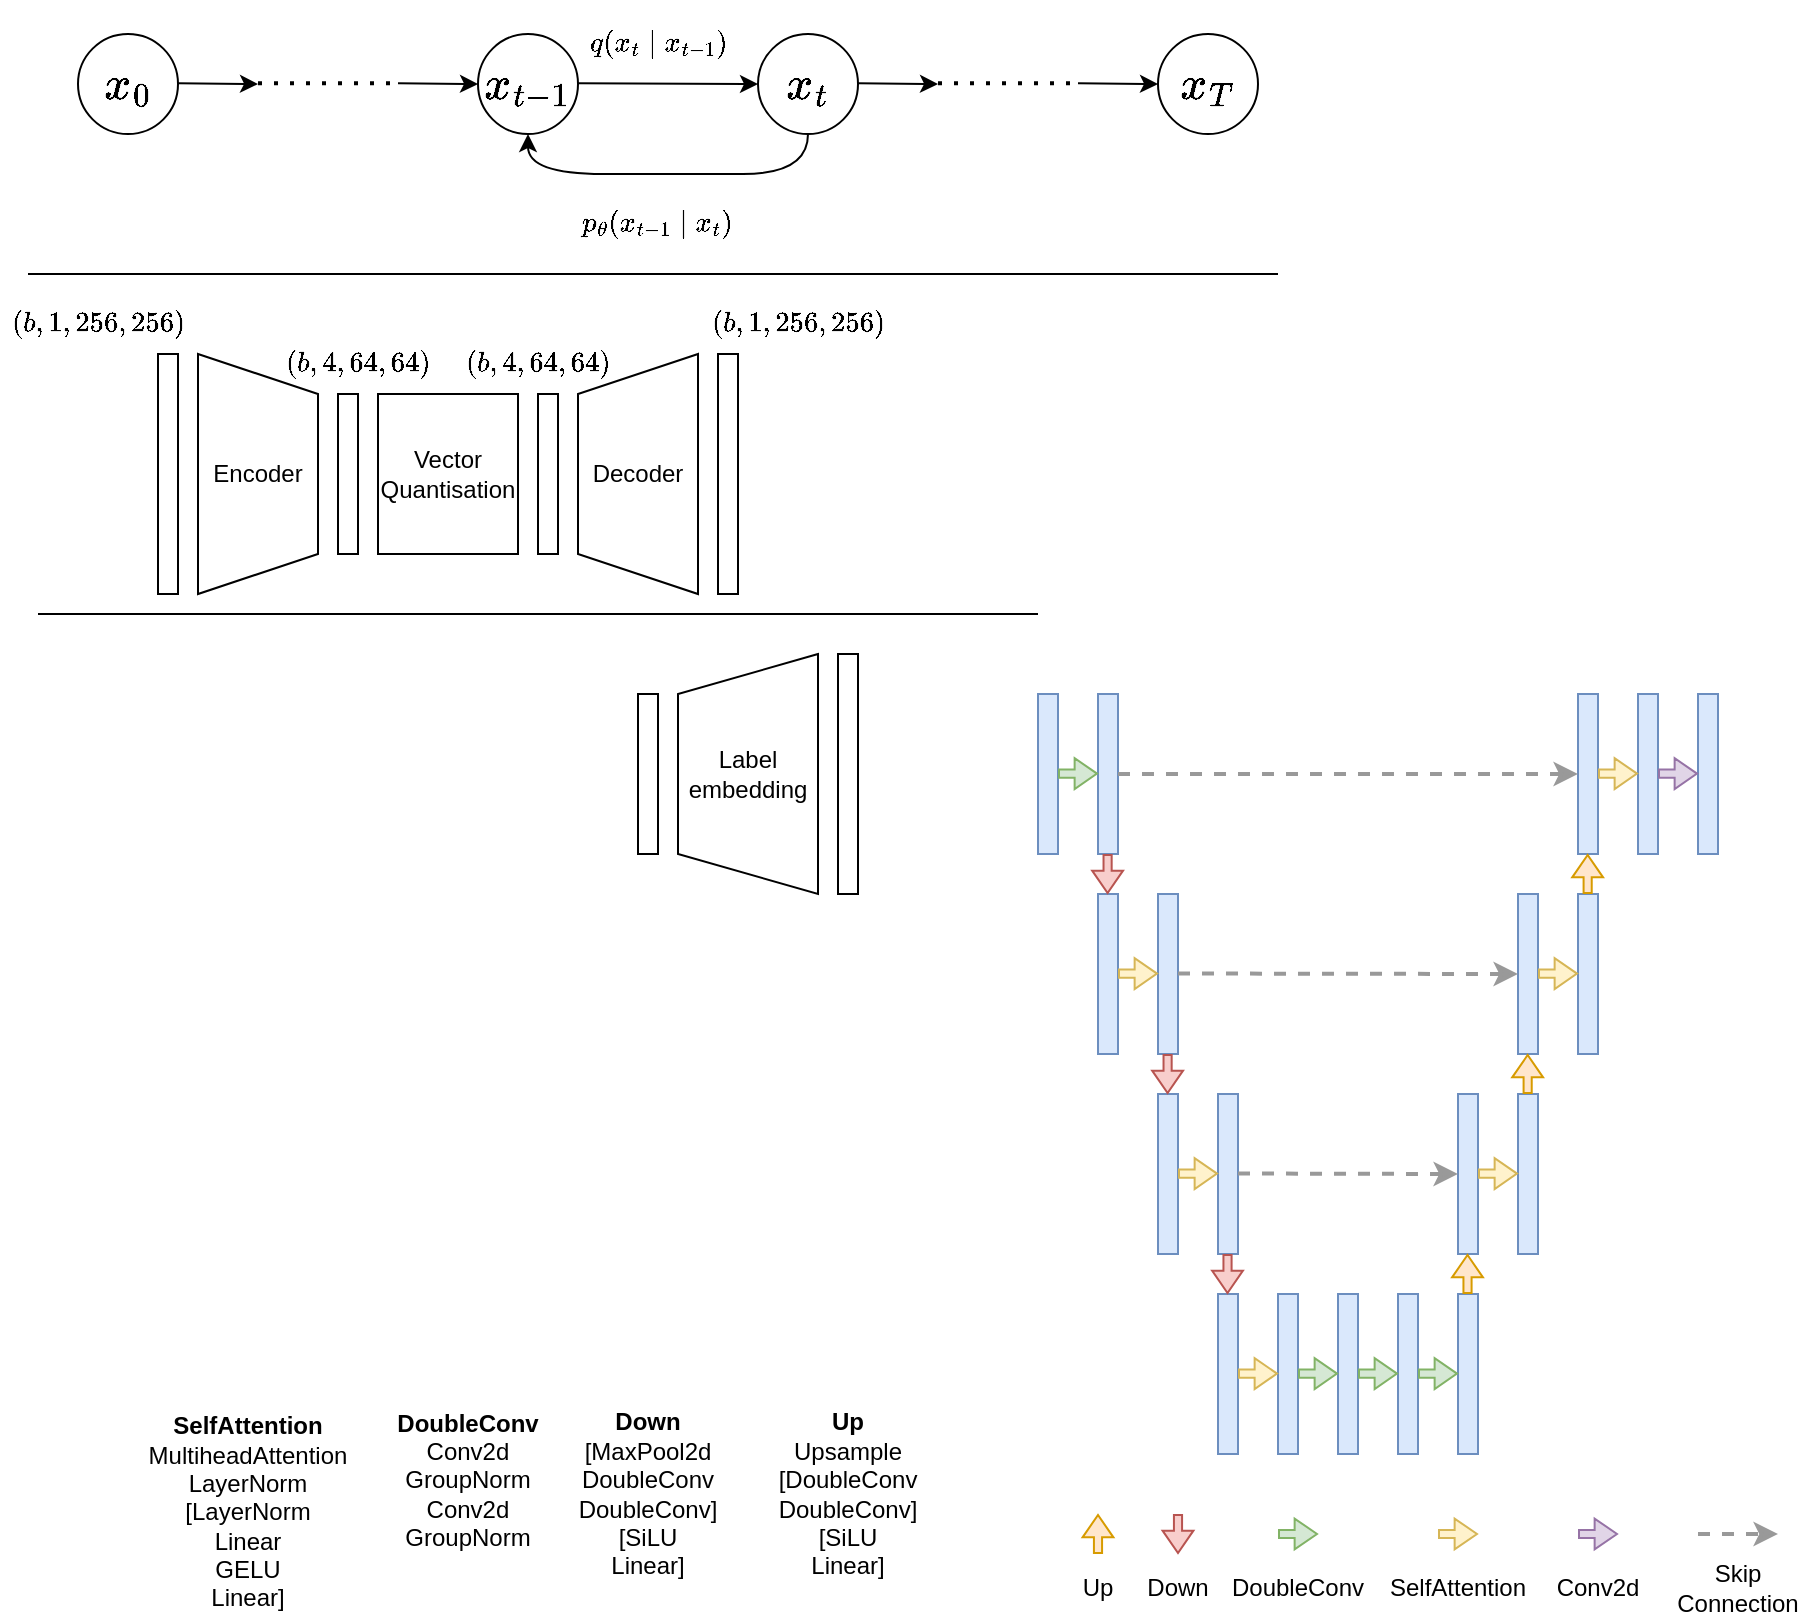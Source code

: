 <mxfile version="24.7.12">
  <diagram name="Page-1" id="cI8d7p_5XgW21QERW94D">
    <mxGraphModel dx="1323" dy="687" grid="1" gridSize="10" guides="1" tooltips="1" connect="1" arrows="1" fold="1" page="1" pageScale="1" pageWidth="1169" pageHeight="1654" math="1" shadow="0">
      <root>
        <mxCell id="0" />
        <mxCell id="1" parent="0" />
        <mxCell id="v-ShWHaZnhyQrc3aQkjm-1" value="$$x_0$$" style="ellipse;whiteSpace=wrap;html=1;aspect=fixed;fontSize=20;" parent="1" vertex="1">
          <mxGeometry x="40" y="70" width="50" height="50" as="geometry" />
        </mxCell>
        <mxCell id="tr2L6LvXzopLyFMbQWRh-1" value="$$x_T$$" style="ellipse;whiteSpace=wrap;html=1;aspect=fixed;fontSize=20;" vertex="1" parent="1">
          <mxGeometry x="580" y="70" width="50" height="50" as="geometry" />
        </mxCell>
        <mxCell id="tr2L6LvXzopLyFMbQWRh-2" value="$$x_t$$" style="ellipse;whiteSpace=wrap;html=1;aspect=fixed;fontSize=20;" vertex="1" parent="1">
          <mxGeometry x="380" y="70" width="50" height="50" as="geometry" />
        </mxCell>
        <mxCell id="tr2L6LvXzopLyFMbQWRh-3" value="$$x_{t-1}$$" style="ellipse;whiteSpace=wrap;html=1;aspect=fixed;fontSize=20;" vertex="1" parent="1">
          <mxGeometry x="240" y="70" width="50" height="50" as="geometry" />
        </mxCell>
        <mxCell id="tr2L6LvXzopLyFMbQWRh-4" value="$$q(x_t \mid x_{t-1})$$" style="text;html=1;align=center;verticalAlign=middle;whiteSpace=wrap;rounded=0;" vertex="1" parent="1">
          <mxGeometry x="300" y="60" width="60" height="30" as="geometry" />
        </mxCell>
        <mxCell id="tr2L6LvXzopLyFMbQWRh-5" value="$$p_\theta(x_{t-1} \mid x_t)$$" style="text;html=1;align=center;verticalAlign=middle;whiteSpace=wrap;rounded=0;" vertex="1" parent="1">
          <mxGeometry x="300" y="150" width="60" height="30" as="geometry" />
        </mxCell>
        <mxCell id="tr2L6LvXzopLyFMbQWRh-6" value="" style="endArrow=classic;html=1;rounded=0;entryX=0;entryY=0.5;entryDx=0;entryDy=0;" edge="1" parent="1" target="tr2L6LvXzopLyFMbQWRh-2">
          <mxGeometry width="50" height="50" relative="1" as="geometry">
            <mxPoint x="290" y="94.68" as="sourcePoint" />
            <mxPoint x="340" y="94.68" as="targetPoint" />
          </mxGeometry>
        </mxCell>
        <mxCell id="tr2L6LvXzopLyFMbQWRh-7" value="" style="endArrow=classic;html=1;rounded=0;" edge="1" parent="1">
          <mxGeometry width="50" height="50" relative="1" as="geometry">
            <mxPoint x="90" y="94.68" as="sourcePoint" />
            <mxPoint x="130" y="95" as="targetPoint" />
          </mxGeometry>
        </mxCell>
        <mxCell id="tr2L6LvXzopLyFMbQWRh-8" value="" style="endArrow=classic;html=1;rounded=0;" edge="1" parent="1">
          <mxGeometry width="50" height="50" relative="1" as="geometry">
            <mxPoint x="200" y="94.68" as="sourcePoint" />
            <mxPoint x="240" y="95" as="targetPoint" />
          </mxGeometry>
        </mxCell>
        <mxCell id="tr2L6LvXzopLyFMbQWRh-9" value="" style="endArrow=classic;html=1;rounded=0;" edge="1" parent="1">
          <mxGeometry width="50" height="50" relative="1" as="geometry">
            <mxPoint x="430" y="94.68" as="sourcePoint" />
            <mxPoint x="470" y="95" as="targetPoint" />
          </mxGeometry>
        </mxCell>
        <mxCell id="tr2L6LvXzopLyFMbQWRh-10" value="" style="endArrow=classic;html=1;rounded=0;" edge="1" parent="1">
          <mxGeometry width="50" height="50" relative="1" as="geometry">
            <mxPoint x="540" y="94.68" as="sourcePoint" />
            <mxPoint x="580" y="95" as="targetPoint" />
          </mxGeometry>
        </mxCell>
        <mxCell id="tr2L6LvXzopLyFMbQWRh-11" value="" style="endArrow=none;dashed=1;html=1;dashPattern=1 3;strokeWidth=2;rounded=0;" edge="1" parent="1">
          <mxGeometry width="50" height="50" relative="1" as="geometry">
            <mxPoint x="130" y="94.68" as="sourcePoint" />
            <mxPoint x="200" y="94.68" as="targetPoint" />
          </mxGeometry>
        </mxCell>
        <mxCell id="tr2L6LvXzopLyFMbQWRh-12" value="" style="endArrow=none;dashed=1;html=1;dashPattern=1 3;strokeWidth=2;rounded=0;" edge="1" parent="1">
          <mxGeometry width="50" height="50" relative="1" as="geometry">
            <mxPoint x="470" y="94.68" as="sourcePoint" />
            <mxPoint x="540" y="94.68" as="targetPoint" />
          </mxGeometry>
        </mxCell>
        <mxCell id="tr2L6LvXzopLyFMbQWRh-14" value="" style="curved=1;endArrow=classic;html=1;rounded=0;entryX=0.5;entryY=1;entryDx=0;entryDy=0;exitX=0.5;exitY=1;exitDx=0;exitDy=0;" edge="1" parent="1" source="tr2L6LvXzopLyFMbQWRh-2" target="tr2L6LvXzopLyFMbQWRh-3">
          <mxGeometry width="50" height="50" relative="1" as="geometry">
            <mxPoint x="400" y="130" as="sourcePoint" />
            <mxPoint x="360" y="130" as="targetPoint" />
            <Array as="points">
              <mxPoint x="405" y="140" />
              <mxPoint x="340" y="140" />
              <mxPoint x="265" y="140" />
            </Array>
          </mxGeometry>
        </mxCell>
        <mxCell id="tr2L6LvXzopLyFMbQWRh-15" value="" style="shape=trapezoid;perimeter=trapezoidPerimeter;whiteSpace=wrap;html=1;fixedSize=1;rotation=90;" vertex="1" parent="1">
          <mxGeometry x="70" y="260" width="120" height="60" as="geometry" />
        </mxCell>
        <mxCell id="tr2L6LvXzopLyFMbQWRh-16" value="Vector&lt;br&gt;Quantisation" style="rounded=0;whiteSpace=wrap;html=1;" vertex="1" parent="1">
          <mxGeometry x="190" y="250" width="70" height="80" as="geometry" />
        </mxCell>
        <mxCell id="tr2L6LvXzopLyFMbQWRh-17" value="" style="rounded=0;whiteSpace=wrap;html=1;" vertex="1" parent="1">
          <mxGeometry x="80" y="230" width="10" height="120" as="geometry" />
        </mxCell>
        <mxCell id="tr2L6LvXzopLyFMbQWRh-18" value="" style="rounded=0;whiteSpace=wrap;html=1;" vertex="1" parent="1">
          <mxGeometry x="360" y="230" width="10" height="120" as="geometry" />
        </mxCell>
        <mxCell id="tr2L6LvXzopLyFMbQWRh-19" value="" style="shape=trapezoid;perimeter=trapezoidPerimeter;whiteSpace=wrap;html=1;fixedSize=1;rotation=90;flipH=0;flipV=1;" vertex="1" parent="1">
          <mxGeometry x="260" y="260" width="120" height="60" as="geometry" />
        </mxCell>
        <mxCell id="tr2L6LvXzopLyFMbQWRh-20" value="" style="rounded=0;whiteSpace=wrap;html=1;" vertex="1" parent="1">
          <mxGeometry x="270" y="250" width="10" height="80" as="geometry" />
        </mxCell>
        <mxCell id="tr2L6LvXzopLyFMbQWRh-21" value="" style="rounded=0;whiteSpace=wrap;html=1;" vertex="1" parent="1">
          <mxGeometry x="170" y="250" width="10" height="80" as="geometry" />
        </mxCell>
        <mxCell id="tr2L6LvXzopLyFMbQWRh-23" value="Encoder" style="text;html=1;align=center;verticalAlign=middle;whiteSpace=wrap;rounded=0;" vertex="1" parent="1">
          <mxGeometry x="100" y="275" width="60" height="30" as="geometry" />
        </mxCell>
        <mxCell id="tr2L6LvXzopLyFMbQWRh-24" value="Decoder" style="text;html=1;align=center;verticalAlign=middle;whiteSpace=wrap;rounded=0;" vertex="1" parent="1">
          <mxGeometry x="290" y="275" width="60" height="30" as="geometry" />
        </mxCell>
        <mxCell id="tr2L6LvXzopLyFMbQWRh-25" value="$$(b,1,256,256)$$" style="text;html=1;align=center;verticalAlign=middle;whiteSpace=wrap;rounded=0;" vertex="1" parent="1">
          <mxGeometry x="20" y="200" width="60" height="30" as="geometry" />
        </mxCell>
        <mxCell id="tr2L6LvXzopLyFMbQWRh-26" value="$$(b,4,64,64)$$" style="text;html=1;align=center;verticalAlign=middle;whiteSpace=wrap;rounded=0;" vertex="1" parent="1">
          <mxGeometry x="150" y="220" width="60" height="30" as="geometry" />
        </mxCell>
        <mxCell id="tr2L6LvXzopLyFMbQWRh-27" value="$$(b,4,64,64)$$" style="text;html=1;align=center;verticalAlign=middle;whiteSpace=wrap;rounded=0;" vertex="1" parent="1">
          <mxGeometry x="240" y="220" width="60" height="30" as="geometry" />
        </mxCell>
        <mxCell id="tr2L6LvXzopLyFMbQWRh-28" value="$$(b,1,256,256)$$" style="text;html=1;align=center;verticalAlign=middle;whiteSpace=wrap;rounded=0;" vertex="1" parent="1">
          <mxGeometry x="370" y="200" width="60" height="30" as="geometry" />
        </mxCell>
        <mxCell id="tr2L6LvXzopLyFMbQWRh-33" value="Up" style="text;html=1;align=center;verticalAlign=middle;whiteSpace=wrap;rounded=0;" vertex="1" parent="1">
          <mxGeometry x="520" y="832" width="60" height="30" as="geometry" />
        </mxCell>
        <mxCell id="tr2L6LvXzopLyFMbQWRh-34" value="SelfAttention" style="text;html=1;align=center;verticalAlign=middle;whiteSpace=wrap;rounded=0;" vertex="1" parent="1">
          <mxGeometry x="700" y="832" width="60" height="30" as="geometry" />
        </mxCell>
        <mxCell id="tr2L6LvXzopLyFMbQWRh-35" value="DoubleConv" style="text;html=1;align=center;verticalAlign=middle;whiteSpace=wrap;rounded=0;" vertex="1" parent="1">
          <mxGeometry x="620" y="832" width="60" height="30" as="geometry" />
        </mxCell>
        <mxCell id="tr2L6LvXzopLyFMbQWRh-36" value="Down" style="text;html=1;align=center;verticalAlign=middle;whiteSpace=wrap;rounded=0;" vertex="1" parent="1">
          <mxGeometry x="560" y="832" width="60" height="30" as="geometry" />
        </mxCell>
        <mxCell id="tr2L6LvXzopLyFMbQWRh-37" value="Conv2d" style="text;html=1;align=center;verticalAlign=middle;whiteSpace=wrap;rounded=0;" vertex="1" parent="1">
          <mxGeometry x="770" y="832" width="60" height="30" as="geometry" />
        </mxCell>
        <mxCell id="tr2L6LvXzopLyFMbQWRh-39" value="" style="shape=flexArrow;endArrow=classic;html=1;rounded=0;width=4.074;endSize=3.393;endWidth=10.343;fillColor=#ffe6cc;strokeColor=#d79b00;" edge="1" parent="1">
          <mxGeometry width="50" height="50" relative="1" as="geometry">
            <mxPoint x="550" y="830" as="sourcePoint" />
            <mxPoint x="550" y="810" as="targetPoint" />
          </mxGeometry>
        </mxCell>
        <mxCell id="tr2L6LvXzopLyFMbQWRh-40" value="" style="rounded=0;whiteSpace=wrap;html=1;fillColor=#dae8fc;strokeColor=#6c8ebf;" vertex="1" parent="1">
          <mxGeometry x="520" y="400" width="10" height="80" as="geometry" />
        </mxCell>
        <mxCell id="tr2L6LvXzopLyFMbQWRh-41" value="" style="rounded=0;whiteSpace=wrap;html=1;fillColor=#dae8fc;strokeColor=#6c8ebf;" vertex="1" parent="1">
          <mxGeometry x="550" y="400" width="10" height="80" as="geometry" />
        </mxCell>
        <mxCell id="tr2L6LvXzopLyFMbQWRh-42" value="" style="rounded=0;whiteSpace=wrap;html=1;fillColor=#dae8fc;strokeColor=#6c8ebf;" vertex="1" parent="1">
          <mxGeometry x="550" y="500" width="10" height="80" as="geometry" />
        </mxCell>
        <mxCell id="tr2L6LvXzopLyFMbQWRh-43" value="" style="rounded=0;whiteSpace=wrap;html=1;fillColor=#dae8fc;strokeColor=#6c8ebf;" vertex="1" parent="1">
          <mxGeometry x="580" y="500" width="10" height="80" as="geometry" />
        </mxCell>
        <mxCell id="tr2L6LvXzopLyFMbQWRh-44" value="" style="rounded=0;whiteSpace=wrap;html=1;fillColor=#dae8fc;strokeColor=#6c8ebf;" vertex="1" parent="1">
          <mxGeometry x="580" y="600" width="10" height="80" as="geometry" />
        </mxCell>
        <mxCell id="tr2L6LvXzopLyFMbQWRh-45" value="" style="rounded=0;whiteSpace=wrap;html=1;fillColor=#dae8fc;strokeColor=#6c8ebf;" vertex="1" parent="1">
          <mxGeometry x="610" y="600" width="10" height="80" as="geometry" />
        </mxCell>
        <mxCell id="tr2L6LvXzopLyFMbQWRh-46" value="" style="rounded=0;whiteSpace=wrap;html=1;fillColor=#dae8fc;strokeColor=#6c8ebf;" vertex="1" parent="1">
          <mxGeometry x="610" y="700" width="10" height="80" as="geometry" />
        </mxCell>
        <mxCell id="tr2L6LvXzopLyFMbQWRh-47" value="" style="rounded=0;whiteSpace=wrap;html=1;fillColor=#dae8fc;strokeColor=#6c8ebf;" vertex="1" parent="1">
          <mxGeometry x="640" y="700" width="10" height="80" as="geometry" />
        </mxCell>
        <mxCell id="tr2L6LvXzopLyFMbQWRh-48" value="" style="rounded=0;whiteSpace=wrap;html=1;fillColor=#dae8fc;strokeColor=#6c8ebf;" vertex="1" parent="1">
          <mxGeometry x="670" y="700" width="10" height="80" as="geometry" />
        </mxCell>
        <mxCell id="tr2L6LvXzopLyFMbQWRh-49" value="" style="rounded=0;whiteSpace=wrap;html=1;fillColor=#dae8fc;strokeColor=#6c8ebf;" vertex="1" parent="1">
          <mxGeometry x="700" y="700" width="10" height="80" as="geometry" />
        </mxCell>
        <mxCell id="tr2L6LvXzopLyFMbQWRh-50" value="" style="rounded=0;whiteSpace=wrap;html=1;fillColor=#dae8fc;strokeColor=#6c8ebf;" vertex="1" parent="1">
          <mxGeometry x="730" y="700" width="10" height="80" as="geometry" />
        </mxCell>
        <mxCell id="tr2L6LvXzopLyFMbQWRh-51" value="" style="rounded=0;whiteSpace=wrap;html=1;fillColor=#dae8fc;strokeColor=#6c8ebf;" vertex="1" parent="1">
          <mxGeometry x="730" y="600" width="10" height="80" as="geometry" />
        </mxCell>
        <mxCell id="tr2L6LvXzopLyFMbQWRh-52" value="" style="rounded=0;whiteSpace=wrap;html=1;fillColor=#dae8fc;strokeColor=#6c8ebf;" vertex="1" parent="1">
          <mxGeometry x="760" y="600" width="10" height="80" as="geometry" />
        </mxCell>
        <mxCell id="tr2L6LvXzopLyFMbQWRh-53" value="" style="rounded=0;whiteSpace=wrap;html=1;fillColor=#dae8fc;strokeColor=#6c8ebf;" vertex="1" parent="1">
          <mxGeometry x="760" y="500" width="10" height="80" as="geometry" />
        </mxCell>
        <mxCell id="tr2L6LvXzopLyFMbQWRh-54" value="" style="rounded=0;whiteSpace=wrap;html=1;fillColor=#dae8fc;strokeColor=#6c8ebf;" vertex="1" parent="1">
          <mxGeometry x="790" y="500" width="10" height="80" as="geometry" />
        </mxCell>
        <mxCell id="tr2L6LvXzopLyFMbQWRh-56" value="" style="rounded=0;whiteSpace=wrap;html=1;fillColor=#dae8fc;strokeColor=#6c8ebf;" vertex="1" parent="1">
          <mxGeometry x="790" y="400" width="10" height="80" as="geometry" />
        </mxCell>
        <mxCell id="tr2L6LvXzopLyFMbQWRh-57" value="" style="rounded=0;whiteSpace=wrap;html=1;fillColor=#dae8fc;strokeColor=#6c8ebf;" vertex="1" parent="1">
          <mxGeometry x="820" y="400" width="10" height="80" as="geometry" />
        </mxCell>
        <mxCell id="tr2L6LvXzopLyFMbQWRh-58" value="" style="rounded=0;whiteSpace=wrap;html=1;fillColor=#dae8fc;strokeColor=#6c8ebf;" vertex="1" parent="1">
          <mxGeometry x="850" y="400" width="10" height="80" as="geometry" />
        </mxCell>
        <mxCell id="tr2L6LvXzopLyFMbQWRh-59" value="" style="shape=flexArrow;endArrow=classic;html=1;rounded=0;width=4.074;endSize=3.393;endWidth=10.343;fillColor=#f8cecc;strokeColor=#b85450;" edge="1" parent="1">
          <mxGeometry width="50" height="50" relative="1" as="geometry">
            <mxPoint x="590" y="810" as="sourcePoint" />
            <mxPoint x="590" y="830" as="targetPoint" />
          </mxGeometry>
        </mxCell>
        <mxCell id="tr2L6LvXzopLyFMbQWRh-60" value="" style="shape=flexArrow;endArrow=classic;html=1;rounded=0;width=4.074;endSize=3.393;endWidth=10.343;fillColor=#d5e8d4;strokeColor=#82b366;" edge="1" parent="1">
          <mxGeometry width="50" height="50" relative="1" as="geometry">
            <mxPoint x="640" y="820" as="sourcePoint" />
            <mxPoint x="660" y="820" as="targetPoint" />
          </mxGeometry>
        </mxCell>
        <mxCell id="tr2L6LvXzopLyFMbQWRh-61" value="" style="shape=flexArrow;endArrow=classic;html=1;rounded=0;width=4.074;endSize=3.393;endWidth=10.343;fillColor=#fff2cc;strokeColor=#d6b656;" edge="1" parent="1">
          <mxGeometry width="50" height="50" relative="1" as="geometry">
            <mxPoint x="720" y="820" as="sourcePoint" />
            <mxPoint x="740" y="820" as="targetPoint" />
          </mxGeometry>
        </mxCell>
        <mxCell id="tr2L6LvXzopLyFMbQWRh-62" value="" style="shape=flexArrow;endArrow=classic;html=1;rounded=0;width=4.074;endSize=3.393;endWidth=10.343;fillColor=#e1d5e7;strokeColor=#9673a6;" edge="1" parent="1">
          <mxGeometry width="50" height="50" relative="1" as="geometry">
            <mxPoint x="790" y="820" as="sourcePoint" />
            <mxPoint x="810" y="820" as="targetPoint" />
          </mxGeometry>
        </mxCell>
        <mxCell id="tr2L6LvXzopLyFMbQWRh-63" value="" style="shape=flexArrow;endArrow=classic;html=1;rounded=0;width=4.074;endSize=3.393;endWidth=10.343;fillColor=#d5e8d4;strokeColor=#82b366;" edge="1" parent="1">
          <mxGeometry width="50" height="50" relative="1" as="geometry">
            <mxPoint x="530" y="439.8" as="sourcePoint" />
            <mxPoint x="550" y="439.8" as="targetPoint" />
          </mxGeometry>
        </mxCell>
        <mxCell id="tr2L6LvXzopLyFMbQWRh-64" value="" style="shape=flexArrow;endArrow=classic;html=1;rounded=0;width=4.074;endSize=3.393;endWidth=10.343;fillColor=#fff2cc;strokeColor=#d6b656;" edge="1" parent="1">
          <mxGeometry width="50" height="50" relative="1" as="geometry">
            <mxPoint x="560" y="539.8" as="sourcePoint" />
            <mxPoint x="580" y="539.8" as="targetPoint" />
          </mxGeometry>
        </mxCell>
        <mxCell id="tr2L6LvXzopLyFMbQWRh-65" value="" style="shape=flexArrow;endArrow=classic;html=1;rounded=0;width=4.074;endSize=3.393;endWidth=10.343;fillColor=#fff2cc;strokeColor=#d6b656;" edge="1" parent="1">
          <mxGeometry width="50" height="50" relative="1" as="geometry">
            <mxPoint x="590" y="639.8" as="sourcePoint" />
            <mxPoint x="610" y="639.8" as="targetPoint" />
          </mxGeometry>
        </mxCell>
        <mxCell id="tr2L6LvXzopLyFMbQWRh-66" value="" style="shape=flexArrow;endArrow=classic;html=1;rounded=0;width=4.074;endSize=3.393;endWidth=10.343;fillColor=#fff2cc;strokeColor=#d6b656;" edge="1" parent="1">
          <mxGeometry width="50" height="50" relative="1" as="geometry">
            <mxPoint x="620" y="739.8" as="sourcePoint" />
            <mxPoint x="640" y="739.8" as="targetPoint" />
          </mxGeometry>
        </mxCell>
        <mxCell id="tr2L6LvXzopLyFMbQWRh-67" value="" style="shape=flexArrow;endArrow=classic;html=1;rounded=0;width=4.074;endSize=3.393;endWidth=10.343;fillColor=#d5e8d4;strokeColor=#82b366;" edge="1" parent="1">
          <mxGeometry width="50" height="50" relative="1" as="geometry">
            <mxPoint x="650" y="739.8" as="sourcePoint" />
            <mxPoint x="670" y="739.8" as="targetPoint" />
          </mxGeometry>
        </mxCell>
        <mxCell id="tr2L6LvXzopLyFMbQWRh-68" value="" style="shape=flexArrow;endArrow=classic;html=1;rounded=0;width=4.074;endSize=3.393;endWidth=10.343;fillColor=#d5e8d4;strokeColor=#82b366;" edge="1" parent="1">
          <mxGeometry width="50" height="50" relative="1" as="geometry">
            <mxPoint x="680" y="739.8" as="sourcePoint" />
            <mxPoint x="700" y="739.8" as="targetPoint" />
          </mxGeometry>
        </mxCell>
        <mxCell id="tr2L6LvXzopLyFMbQWRh-69" value="" style="shape=flexArrow;endArrow=classic;html=1;rounded=0;width=4.074;endSize=3.393;endWidth=10.343;fillColor=#d5e8d4;strokeColor=#82b366;" edge="1" parent="1">
          <mxGeometry width="50" height="50" relative="1" as="geometry">
            <mxPoint x="710" y="739.8" as="sourcePoint" />
            <mxPoint x="730" y="739.8" as="targetPoint" />
          </mxGeometry>
        </mxCell>
        <mxCell id="tr2L6LvXzopLyFMbQWRh-70" value="" style="shape=flexArrow;endArrow=classic;html=1;rounded=0;width=4.074;endSize=3.393;endWidth=10.343;fillColor=#fff2cc;strokeColor=#d6b656;" edge="1" parent="1">
          <mxGeometry width="50" height="50" relative="1" as="geometry">
            <mxPoint x="740" y="639.8" as="sourcePoint" />
            <mxPoint x="760" y="639.8" as="targetPoint" />
          </mxGeometry>
        </mxCell>
        <mxCell id="tr2L6LvXzopLyFMbQWRh-71" value="" style="shape=flexArrow;endArrow=classic;html=1;rounded=0;width=4.074;endSize=3.393;endWidth=10.343;fillColor=#fff2cc;strokeColor=#d6b656;" edge="1" parent="1">
          <mxGeometry width="50" height="50" relative="1" as="geometry">
            <mxPoint x="770" y="539.8" as="sourcePoint" />
            <mxPoint x="790" y="539.8" as="targetPoint" />
          </mxGeometry>
        </mxCell>
        <mxCell id="tr2L6LvXzopLyFMbQWRh-72" value="" style="shape=flexArrow;endArrow=classic;html=1;rounded=0;width=4.074;endSize=3.393;endWidth=10.343;fillColor=#fff2cc;strokeColor=#d6b656;" edge="1" parent="1">
          <mxGeometry width="50" height="50" relative="1" as="geometry">
            <mxPoint x="800" y="439.8" as="sourcePoint" />
            <mxPoint x="820" y="439.8" as="targetPoint" />
          </mxGeometry>
        </mxCell>
        <mxCell id="tr2L6LvXzopLyFMbQWRh-73" value="" style="shape=flexArrow;endArrow=classic;html=1;rounded=0;width=4.074;endSize=3.393;endWidth=10.343;fillColor=#e1d5e7;strokeColor=#9673a6;" edge="1" parent="1">
          <mxGeometry width="50" height="50" relative="1" as="geometry">
            <mxPoint x="830" y="439.8" as="sourcePoint" />
            <mxPoint x="850" y="439.8" as="targetPoint" />
          </mxGeometry>
        </mxCell>
        <mxCell id="tr2L6LvXzopLyFMbQWRh-74" value="" style="shape=flexArrow;endArrow=classic;html=1;rounded=0;width=4.074;endSize=3.393;endWidth=10.343;fillColor=#f8cecc;strokeColor=#b85450;" edge="1" parent="1">
          <mxGeometry width="50" height="50" relative="1" as="geometry">
            <mxPoint x="554.8" y="480" as="sourcePoint" />
            <mxPoint x="554.8" y="500" as="targetPoint" />
          </mxGeometry>
        </mxCell>
        <mxCell id="tr2L6LvXzopLyFMbQWRh-75" value="" style="shape=flexArrow;endArrow=classic;html=1;rounded=0;width=4.074;endSize=3.393;endWidth=10.343;fillColor=#f8cecc;strokeColor=#b85450;" edge="1" parent="1">
          <mxGeometry width="50" height="50" relative="1" as="geometry">
            <mxPoint x="584.8" y="580" as="sourcePoint" />
            <mxPoint x="584.8" y="600" as="targetPoint" />
          </mxGeometry>
        </mxCell>
        <mxCell id="tr2L6LvXzopLyFMbQWRh-76" value="" style="shape=flexArrow;endArrow=classic;html=1;rounded=0;width=4.074;endSize=3.393;endWidth=10.343;fillColor=#f8cecc;strokeColor=#b85450;" edge="1" parent="1">
          <mxGeometry width="50" height="50" relative="1" as="geometry">
            <mxPoint x="614.76" y="680" as="sourcePoint" />
            <mxPoint x="614.76" y="700" as="targetPoint" />
          </mxGeometry>
        </mxCell>
        <mxCell id="tr2L6LvXzopLyFMbQWRh-77" value="" style="shape=flexArrow;endArrow=classic;html=1;rounded=0;width=4.074;endSize=3.393;endWidth=10.343;fillColor=#ffe6cc;strokeColor=#d79b00;" edge="1" parent="1">
          <mxGeometry width="50" height="50" relative="1" as="geometry">
            <mxPoint x="734.76" y="700" as="sourcePoint" />
            <mxPoint x="734.76" y="680" as="targetPoint" />
          </mxGeometry>
        </mxCell>
        <mxCell id="tr2L6LvXzopLyFMbQWRh-78" value="" style="shape=flexArrow;endArrow=classic;html=1;rounded=0;width=4.074;endSize=3.393;endWidth=10.343;fillColor=#ffe6cc;strokeColor=#d79b00;" edge="1" parent="1">
          <mxGeometry width="50" height="50" relative="1" as="geometry">
            <mxPoint x="764.83" y="600" as="sourcePoint" />
            <mxPoint x="764.83" y="580" as="targetPoint" />
          </mxGeometry>
        </mxCell>
        <mxCell id="tr2L6LvXzopLyFMbQWRh-79" value="" style="shape=flexArrow;endArrow=classic;html=1;rounded=0;width=4.074;endSize=3.393;endWidth=10.343;fillColor=#ffe6cc;strokeColor=#d79b00;" edge="1" parent="1">
          <mxGeometry width="50" height="50" relative="1" as="geometry">
            <mxPoint x="794.83" y="500" as="sourcePoint" />
            <mxPoint x="794.83" y="480" as="targetPoint" />
          </mxGeometry>
        </mxCell>
        <mxCell id="tr2L6LvXzopLyFMbQWRh-82" value="" style="endArrow=none;html=1;rounded=0;" edge="1" parent="1">
          <mxGeometry width="50" height="50" relative="1" as="geometry">
            <mxPoint x="20" y="360" as="sourcePoint" />
            <mxPoint x="520" y="360" as="targetPoint" />
          </mxGeometry>
        </mxCell>
        <mxCell id="tr2L6LvXzopLyFMbQWRh-83" value="" style="endArrow=none;html=1;rounded=0;" edge="1" parent="1">
          <mxGeometry width="50" height="50" relative="1" as="geometry">
            <mxPoint x="15" y="190" as="sourcePoint" />
            <mxPoint x="640" y="190" as="targetPoint" />
          </mxGeometry>
        </mxCell>
        <mxCell id="tr2L6LvXzopLyFMbQWRh-84" value="" style="shape=trapezoid;perimeter=trapezoidPerimeter;whiteSpace=wrap;html=1;fixedSize=1;rotation=90;flipH=0;flipV=1;" vertex="1" parent="1">
          <mxGeometry x="315" y="405" width="120" height="70" as="geometry" />
        </mxCell>
        <mxCell id="tr2L6LvXzopLyFMbQWRh-85" value="Label embedding" style="text;html=1;align=center;verticalAlign=middle;whiteSpace=wrap;rounded=0;" vertex="1" parent="1">
          <mxGeometry x="345" y="425" width="60" height="30" as="geometry" />
        </mxCell>
        <mxCell id="tr2L6LvXzopLyFMbQWRh-86" value="" style="endArrow=classic;html=1;rounded=0;dashed=1;fillColor=#f5f5f5;strokeColor=#999999;strokeWidth=2;" edge="1" parent="1">
          <mxGeometry width="50" height="50" relative="1" as="geometry">
            <mxPoint x="850" y="820" as="sourcePoint" />
            <mxPoint x="890" y="820" as="targetPoint" />
          </mxGeometry>
        </mxCell>
        <mxCell id="tr2L6LvXzopLyFMbQWRh-87" value="Skip Connection" style="text;html=1;align=center;verticalAlign=middle;whiteSpace=wrap;rounded=0;" vertex="1" parent="1">
          <mxGeometry x="840" y="832" width="60" height="30" as="geometry" />
        </mxCell>
        <mxCell id="tr2L6LvXzopLyFMbQWRh-88" value="" style="endArrow=classic;html=1;rounded=0;dashed=1;fillColor=#f5f5f5;strokeColor=#999999;exitX=1;exitY=0.5;exitDx=0;exitDy=0;entryX=0;entryY=0.5;entryDx=0;entryDy=0;strokeWidth=2;" edge="1" parent="1" source="tr2L6LvXzopLyFMbQWRh-41" target="tr2L6LvXzopLyFMbQWRh-56">
          <mxGeometry width="50" height="50" relative="1" as="geometry">
            <mxPoint x="600" y="439.58" as="sourcePoint" />
            <mxPoint x="640" y="439.58" as="targetPoint" />
          </mxGeometry>
        </mxCell>
        <mxCell id="tr2L6LvXzopLyFMbQWRh-89" value="" style="endArrow=classic;html=1;rounded=0;dashed=1;fillColor=#f5f5f5;strokeColor=#999999;exitX=1;exitY=0.5;exitDx=0;exitDy=0;strokeWidth=2;" edge="1" parent="1">
          <mxGeometry width="50" height="50" relative="1" as="geometry">
            <mxPoint x="590" y="539.76" as="sourcePoint" />
            <mxPoint x="760" y="540" as="targetPoint" />
          </mxGeometry>
        </mxCell>
        <mxCell id="tr2L6LvXzopLyFMbQWRh-90" value="" style="endArrow=classic;html=1;rounded=0;dashed=1;fillColor=#f5f5f5;strokeColor=#999999;exitX=1;exitY=0.5;exitDx=0;exitDy=0;strokeWidth=2;" edge="1" parent="1">
          <mxGeometry width="50" height="50" relative="1" as="geometry">
            <mxPoint x="620" y="639.76" as="sourcePoint" />
            <mxPoint x="730" y="640" as="targetPoint" />
          </mxGeometry>
        </mxCell>
        <mxCell id="tr2L6LvXzopLyFMbQWRh-91" value="" style="rounded=0;whiteSpace=wrap;html=1;" vertex="1" parent="1">
          <mxGeometry x="320" y="400" width="10" height="80" as="geometry" />
        </mxCell>
        <mxCell id="tr2L6LvXzopLyFMbQWRh-92" value="" style="rounded=0;whiteSpace=wrap;html=1;" vertex="1" parent="1">
          <mxGeometry x="420" y="380" width="10" height="120" as="geometry" />
        </mxCell>
        <mxCell id="tr2L6LvXzopLyFMbQWRh-93" value="&lt;div&gt;&lt;b&gt;SelfAttention&lt;br&gt;&lt;/b&gt;MultiheadAttention&lt;/div&gt;&lt;div&gt;&lt;span style=&quot;background-color: initial;&quot;&gt;LayerNorm&lt;/span&gt;&lt;/div&gt;&lt;div&gt;&lt;span style=&quot;background-color: initial;&quot;&gt;[LayerNorm&lt;/span&gt;&lt;/div&gt;&lt;div&gt;&lt;span style=&quot;background-color: initial;&quot;&gt;Linear&lt;/span&gt;&lt;/div&gt;&lt;div&gt;&lt;span style=&quot;background-color: initial;&quot;&gt;GELU&lt;/span&gt;&lt;/div&gt;&lt;div&gt;&lt;span style=&quot;background-color: initial;&quot;&gt;Linear]&lt;/span&gt;&lt;/div&gt;" style="text;html=1;align=center;verticalAlign=middle;whiteSpace=wrap;rounded=0;" vertex="1" parent="1">
          <mxGeometry x="70" y="759" width="110" height="99" as="geometry" />
        </mxCell>
        <mxCell id="tr2L6LvXzopLyFMbQWRh-94" value="&lt;div&gt;&lt;b&gt;DoubleConv&lt;br&gt;&lt;/b&gt;&lt;span style=&quot;background-color: initial;&quot;&gt;Conv2d&lt;br&gt;&lt;/span&gt;&lt;span style=&quot;background-color: initial;&quot;&gt;GroupNorm&lt;br&gt;&lt;/span&gt;&lt;span style=&quot;background-color: initial;&quot;&gt;Conv2d&lt;br&gt;&lt;/span&gt;&lt;span style=&quot;background-color: initial;&quot;&gt;GroupNorm&lt;/span&gt;&lt;/div&gt;" style="text;html=1;align=center;verticalAlign=middle;whiteSpace=wrap;rounded=0;" vertex="1" parent="1">
          <mxGeometry x="180" y="759" width="110" height="68" as="geometry" />
        </mxCell>
        <mxCell id="tr2L6LvXzopLyFMbQWRh-95" value="&lt;b&gt;Down&lt;br&gt;&lt;/b&gt;&lt;div&gt;&lt;span style=&quot;background-color: initial;&quot;&gt;[MaxPool2d&lt;br&gt;&lt;/span&gt;&lt;span style=&quot;background-color: initial;&quot;&gt;DoubleConv&lt;br&gt;&lt;/span&gt;&lt;span style=&quot;background-color: initial;&quot;&gt;DoubleConv]&lt;br&gt;&lt;/span&gt;&lt;span style=&quot;background-color: initial;&quot;&gt;[SiLU&lt;br&gt;&lt;/span&gt;&lt;span style=&quot;background-color: initial;&quot;&gt;Linear]&lt;/span&gt;&lt;/div&gt;" style="text;html=1;align=center;verticalAlign=middle;whiteSpace=wrap;rounded=0;" vertex="1" parent="1">
          <mxGeometry x="270" y="759" width="110" height="81" as="geometry" />
        </mxCell>
        <mxCell id="tr2L6LvXzopLyFMbQWRh-96" value="&lt;b&gt;Up&lt;br&gt;&lt;/b&gt;&lt;div&gt;&lt;div&gt;Upsample&lt;br&gt;&lt;span style=&quot;background-color: initial;&quot;&gt;[DoubleConv&lt;br&gt;&lt;/span&gt;&lt;span style=&quot;background-color: initial;&quot;&gt;DoubleConv]&lt;/span&gt;&lt;/div&gt;&lt;div&gt;&lt;span style=&quot;background-color: initial;&quot;&gt;[&lt;/span&gt;&lt;span style=&quot;background-color: initial;&quot;&gt;SiLU&lt;br&gt;&lt;/span&gt;&lt;span style=&quot;background-color: initial;&quot;&gt;Linear]&lt;/span&gt;&lt;/div&gt;&lt;/div&gt;" style="text;html=1;align=center;verticalAlign=middle;whiteSpace=wrap;rounded=0;" vertex="1" parent="1">
          <mxGeometry x="370" y="759" width="110" height="81" as="geometry" />
        </mxCell>
      </root>
    </mxGraphModel>
  </diagram>
</mxfile>
